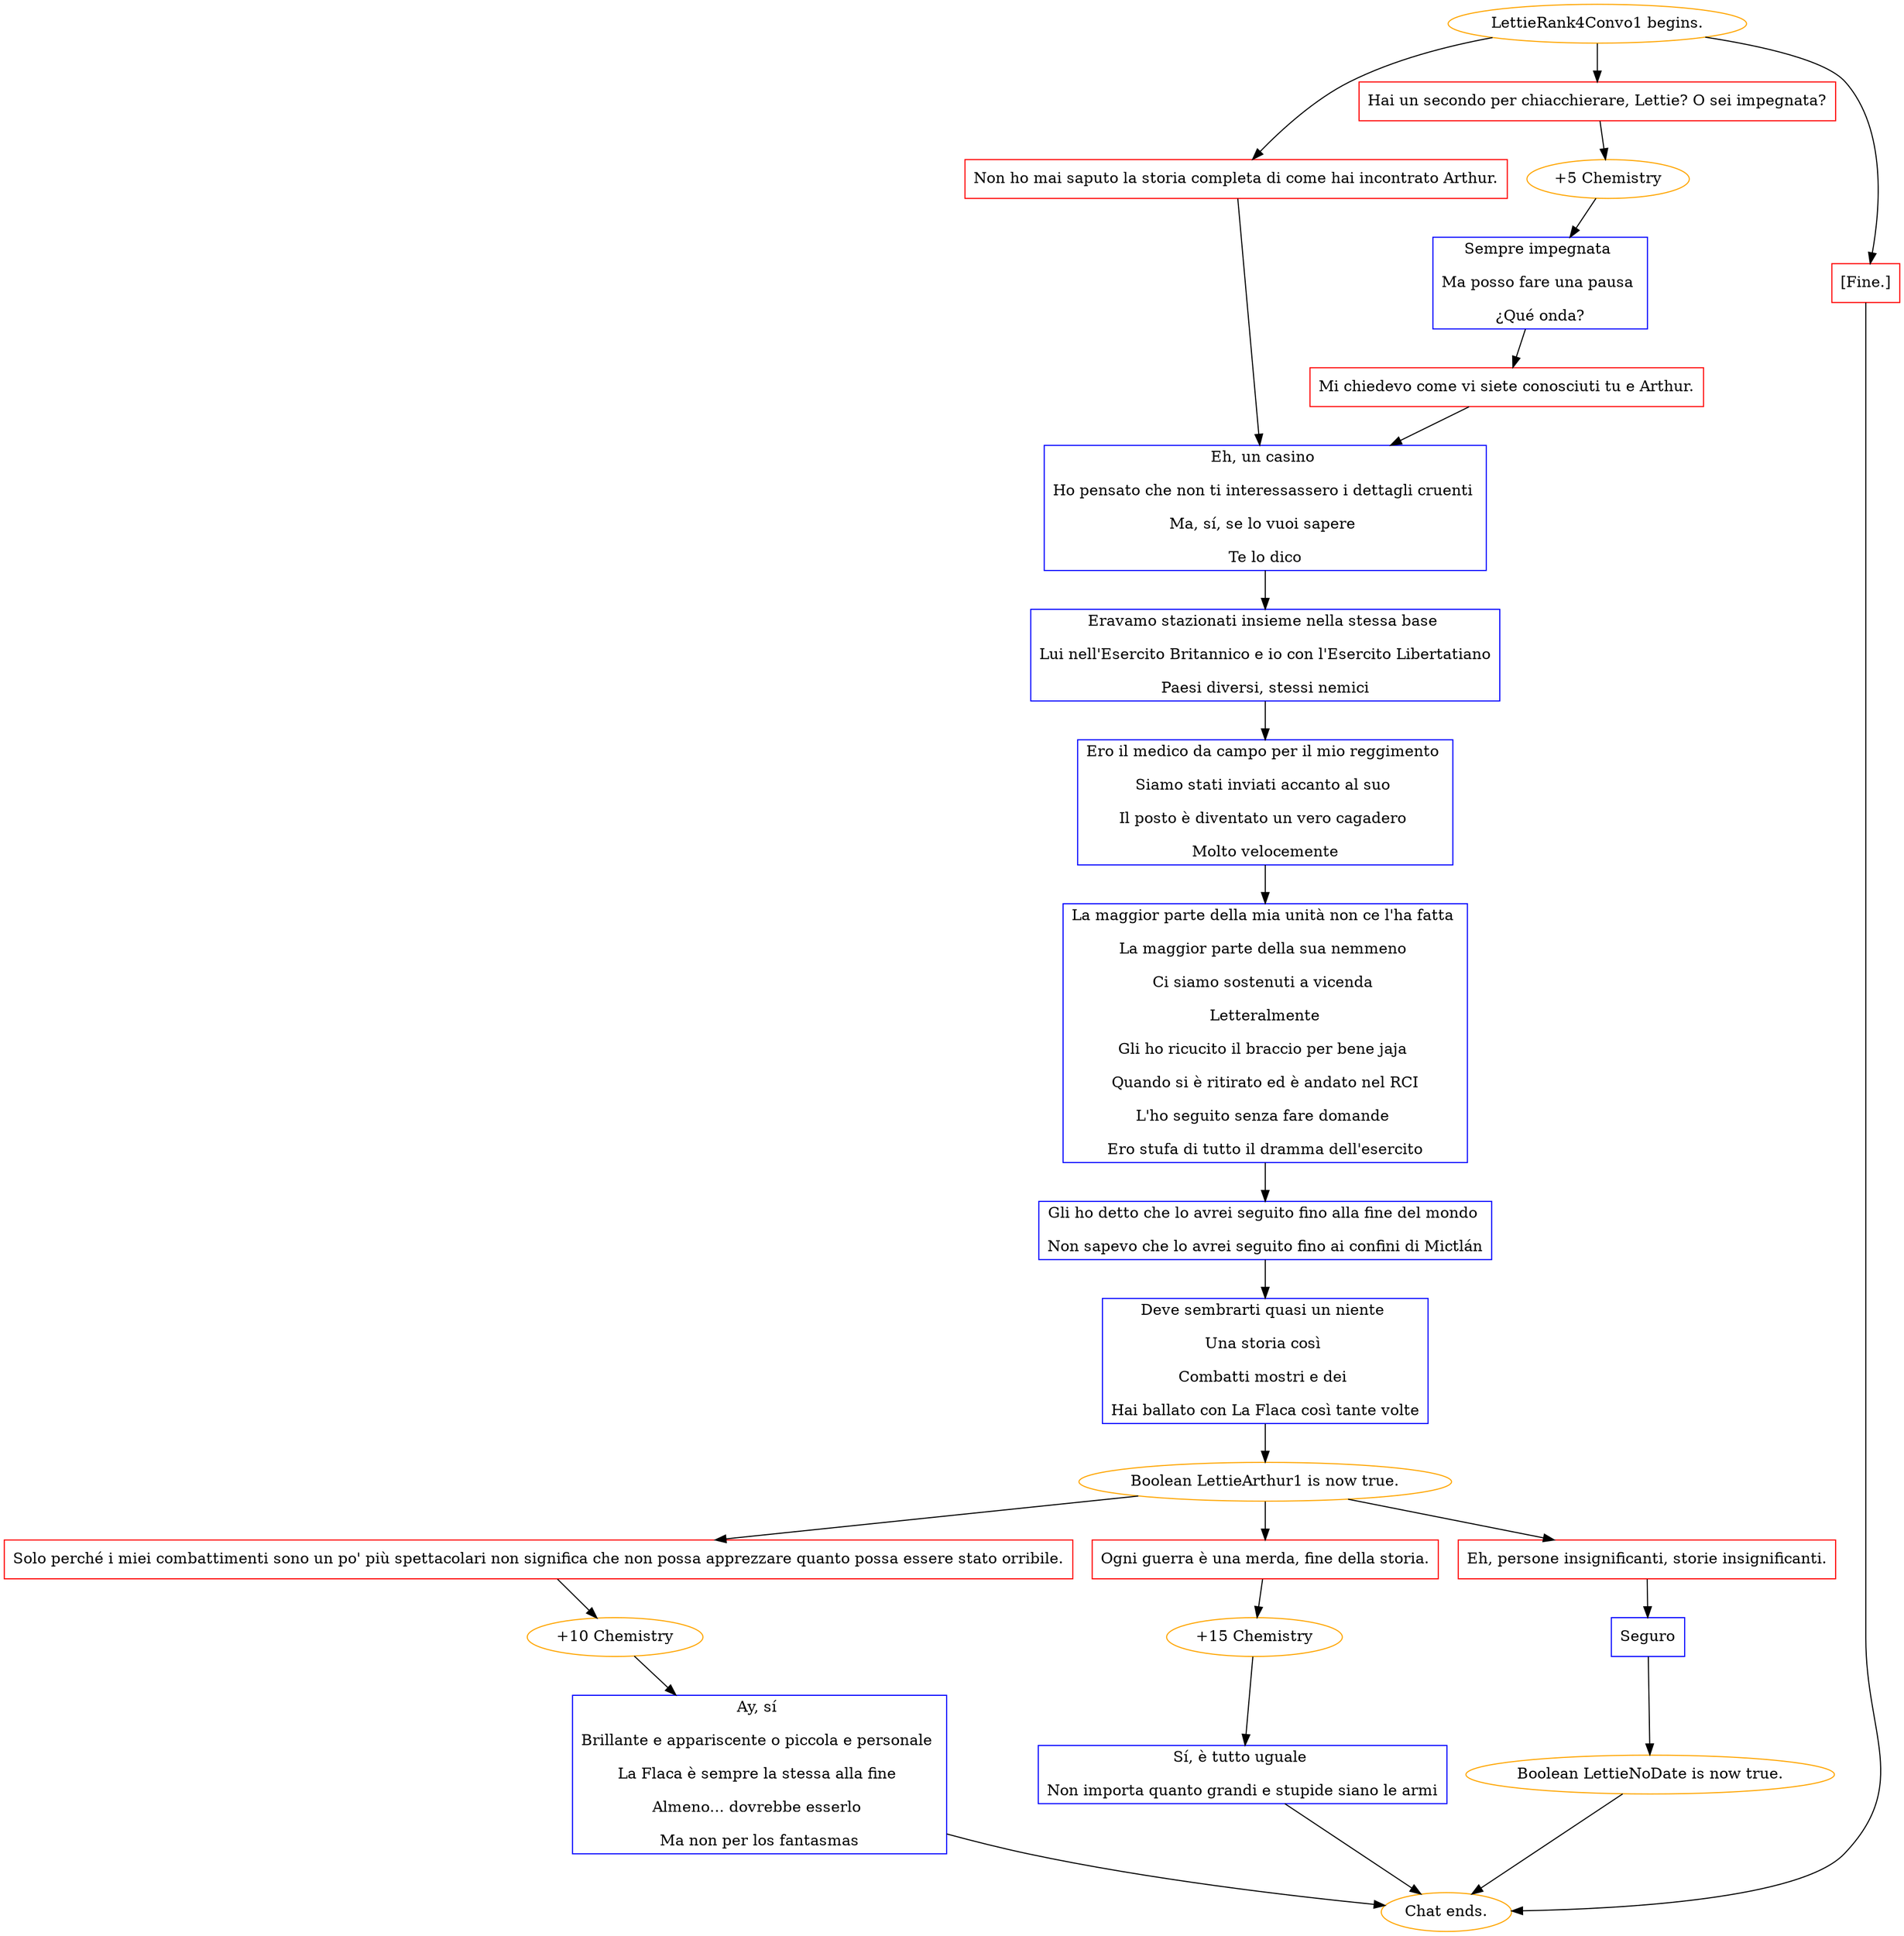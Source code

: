 digraph {
	"LettieRank4Convo1 begins." [color=orange];
		"LettieRank4Convo1 begins." -> j2812526869;
		"LettieRank4Convo1 begins." -> j779201698;
		"LettieRank4Convo1 begins." -> j4115718638;
	j2812526869 [label="Non ho mai saputo la storia completa di come hai incontrato Arthur.",shape=box,color=red];
		j2812526869 -> j3269958565;
	j779201698 [label="Hai un secondo per chiacchierare, Lettie? O sei impegnata?",shape=box,color=red];
		j779201698 -> j1359677039;
	j4115718638 [label="[Fine.]",shape=box,color=red];
		j4115718638 -> "Chat ends.";
	j3269958565 [label="Eh, un casino 
Ho pensato che non ti interessassero i dettagli cruenti 
Ma, sí, se lo vuoi sapere 
Te lo dico",shape=box,color=blue];
		j3269958565 -> j1025900863;
	j1359677039 [label="+5 Chemistry",color=orange];
		j1359677039 -> j3220728947;
	"Chat ends." [color=orange];
	j1025900863 [label="Eravamo stazionati insieme nella stessa base 
Lui nell'Esercito Britannico e io con l'Esercito Libertatiano
Paesi diversi, stessi nemici",shape=box,color=blue];
		j1025900863 -> j168592515;
	j3220728947 [label="Sempre impegnata 
Ma posso fare una pausa 
¿Qué onda?",shape=box,color=blue];
		j3220728947 -> j1046746184;
	j168592515 [label="Ero il medico da campo per il mio reggimento 
Siamo stati inviati accanto al suo 
Il posto è diventato un vero cagadero 
Molto velocemente",shape=box,color=blue];
		j168592515 -> j3695325837;
	j1046746184 [label="Mi chiedevo come vi siete conosciuti tu e Arthur.",shape=box,color=red];
		j1046746184 -> j3269958565;
	j3695325837 [label="La maggior parte della mia unità non ce l'ha fatta 
La maggior parte della sua nemmeno 
Ci siamo sostenuti a vicenda 
Letteralmente
Gli ho ricucito il braccio per bene jaja 
Quando si è ritirato ed è andato nel RCI
L'ho seguito senza fare domande 
Ero stufa di tutto il dramma dell'esercito",shape=box,color=blue];
		j3695325837 -> j2575272611;
	j2575272611 [label="Gli ho detto che lo avrei seguito fino alla fine del mondo 
Non sapevo che lo avrei seguito fino ai confini di Mictlán",shape=box,color=blue];
		j2575272611 -> j2819934156;
	j2819934156 [label="Deve sembrarti quasi un niente 
Una storia così 
Combatti mostri e dei 
Hai ballato con La Flaca così tante volte",shape=box,color=blue];
		j2819934156 -> j3207784194;
	j3207784194 [label="Boolean LettieArthur1 is now true.",color=orange];
		j3207784194 -> j2175309848;
		j3207784194 -> j2098905313;
		j3207784194 -> j1985107076;
	j2175309848 [label="Solo perché i miei combattimenti sono un po' più spettacolari non significa che non possa apprezzare quanto possa essere stato orribile.",shape=box,color=red];
		j2175309848 -> j1037591320;
	j2098905313 [label="Ogni guerra è una merda, fine della storia.",shape=box,color=red];
		j2098905313 -> j3972794720;
	j1985107076 [label="Eh, persone insignificanti, storie insignificanti.",shape=box,color=red];
		j1985107076 -> j4124326144;
	j1037591320 [label="+10 Chemistry",color=orange];
		j1037591320 -> j2570442139;
	j3972794720 [label="+15 Chemistry",color=orange];
		j3972794720 -> j1168315590;
	j4124326144 [label="Seguro",shape=box,color=blue];
		j4124326144 -> j2703113057;
	j2570442139 [label="Ay, sí 
Brillante e appariscente o piccola e personale 
La Flaca è sempre la stessa alla fine 
Almeno... dovrebbe esserlo 
Ma non per los fantasmas",shape=box,color=blue];
		j2570442139 -> "Chat ends.";
	j1168315590 [label="Sí, è tutto uguale 
Non importa quanto grandi e stupide siano le armi",shape=box,color=blue];
		j1168315590 -> "Chat ends.";
	j2703113057 [label="Boolean LettieNoDate is now true.",color=orange];
		j2703113057 -> "Chat ends.";
}